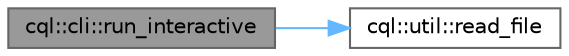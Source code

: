 digraph "cql::cli::run_interactive"
{
 // INTERACTIVE_SVG=YES
 // LATEX_PDF_SIZE
  bgcolor="transparent";
  edge [fontname=Helvetica,fontsize=10,labelfontname=Helvetica,labelfontsize=10];
  node [fontname=Helvetica,fontsize=10,shape=box,height=0.2,width=0.4];
  rankdir="LR";
  Node1 [id="Node000001",label="cql::cli::run_interactive",height=0.2,width=0.4,color="gray40", fillcolor="grey60", style="filled", fontcolor="black",tooltip=" "];
  Node1 -> Node2 [id="edge1_Node000001_Node000002",color="steelblue1",style="solid",tooltip=" "];
  Node2 [id="Node000002",label="cql::util::read_file",height=0.2,width=0.4,color="grey40", fillcolor="white", style="filled",URL="$namespacecql_1_1util.html#a67627b43a128d9b6dd939fc3efdc16c7",tooltip=" "];
}
